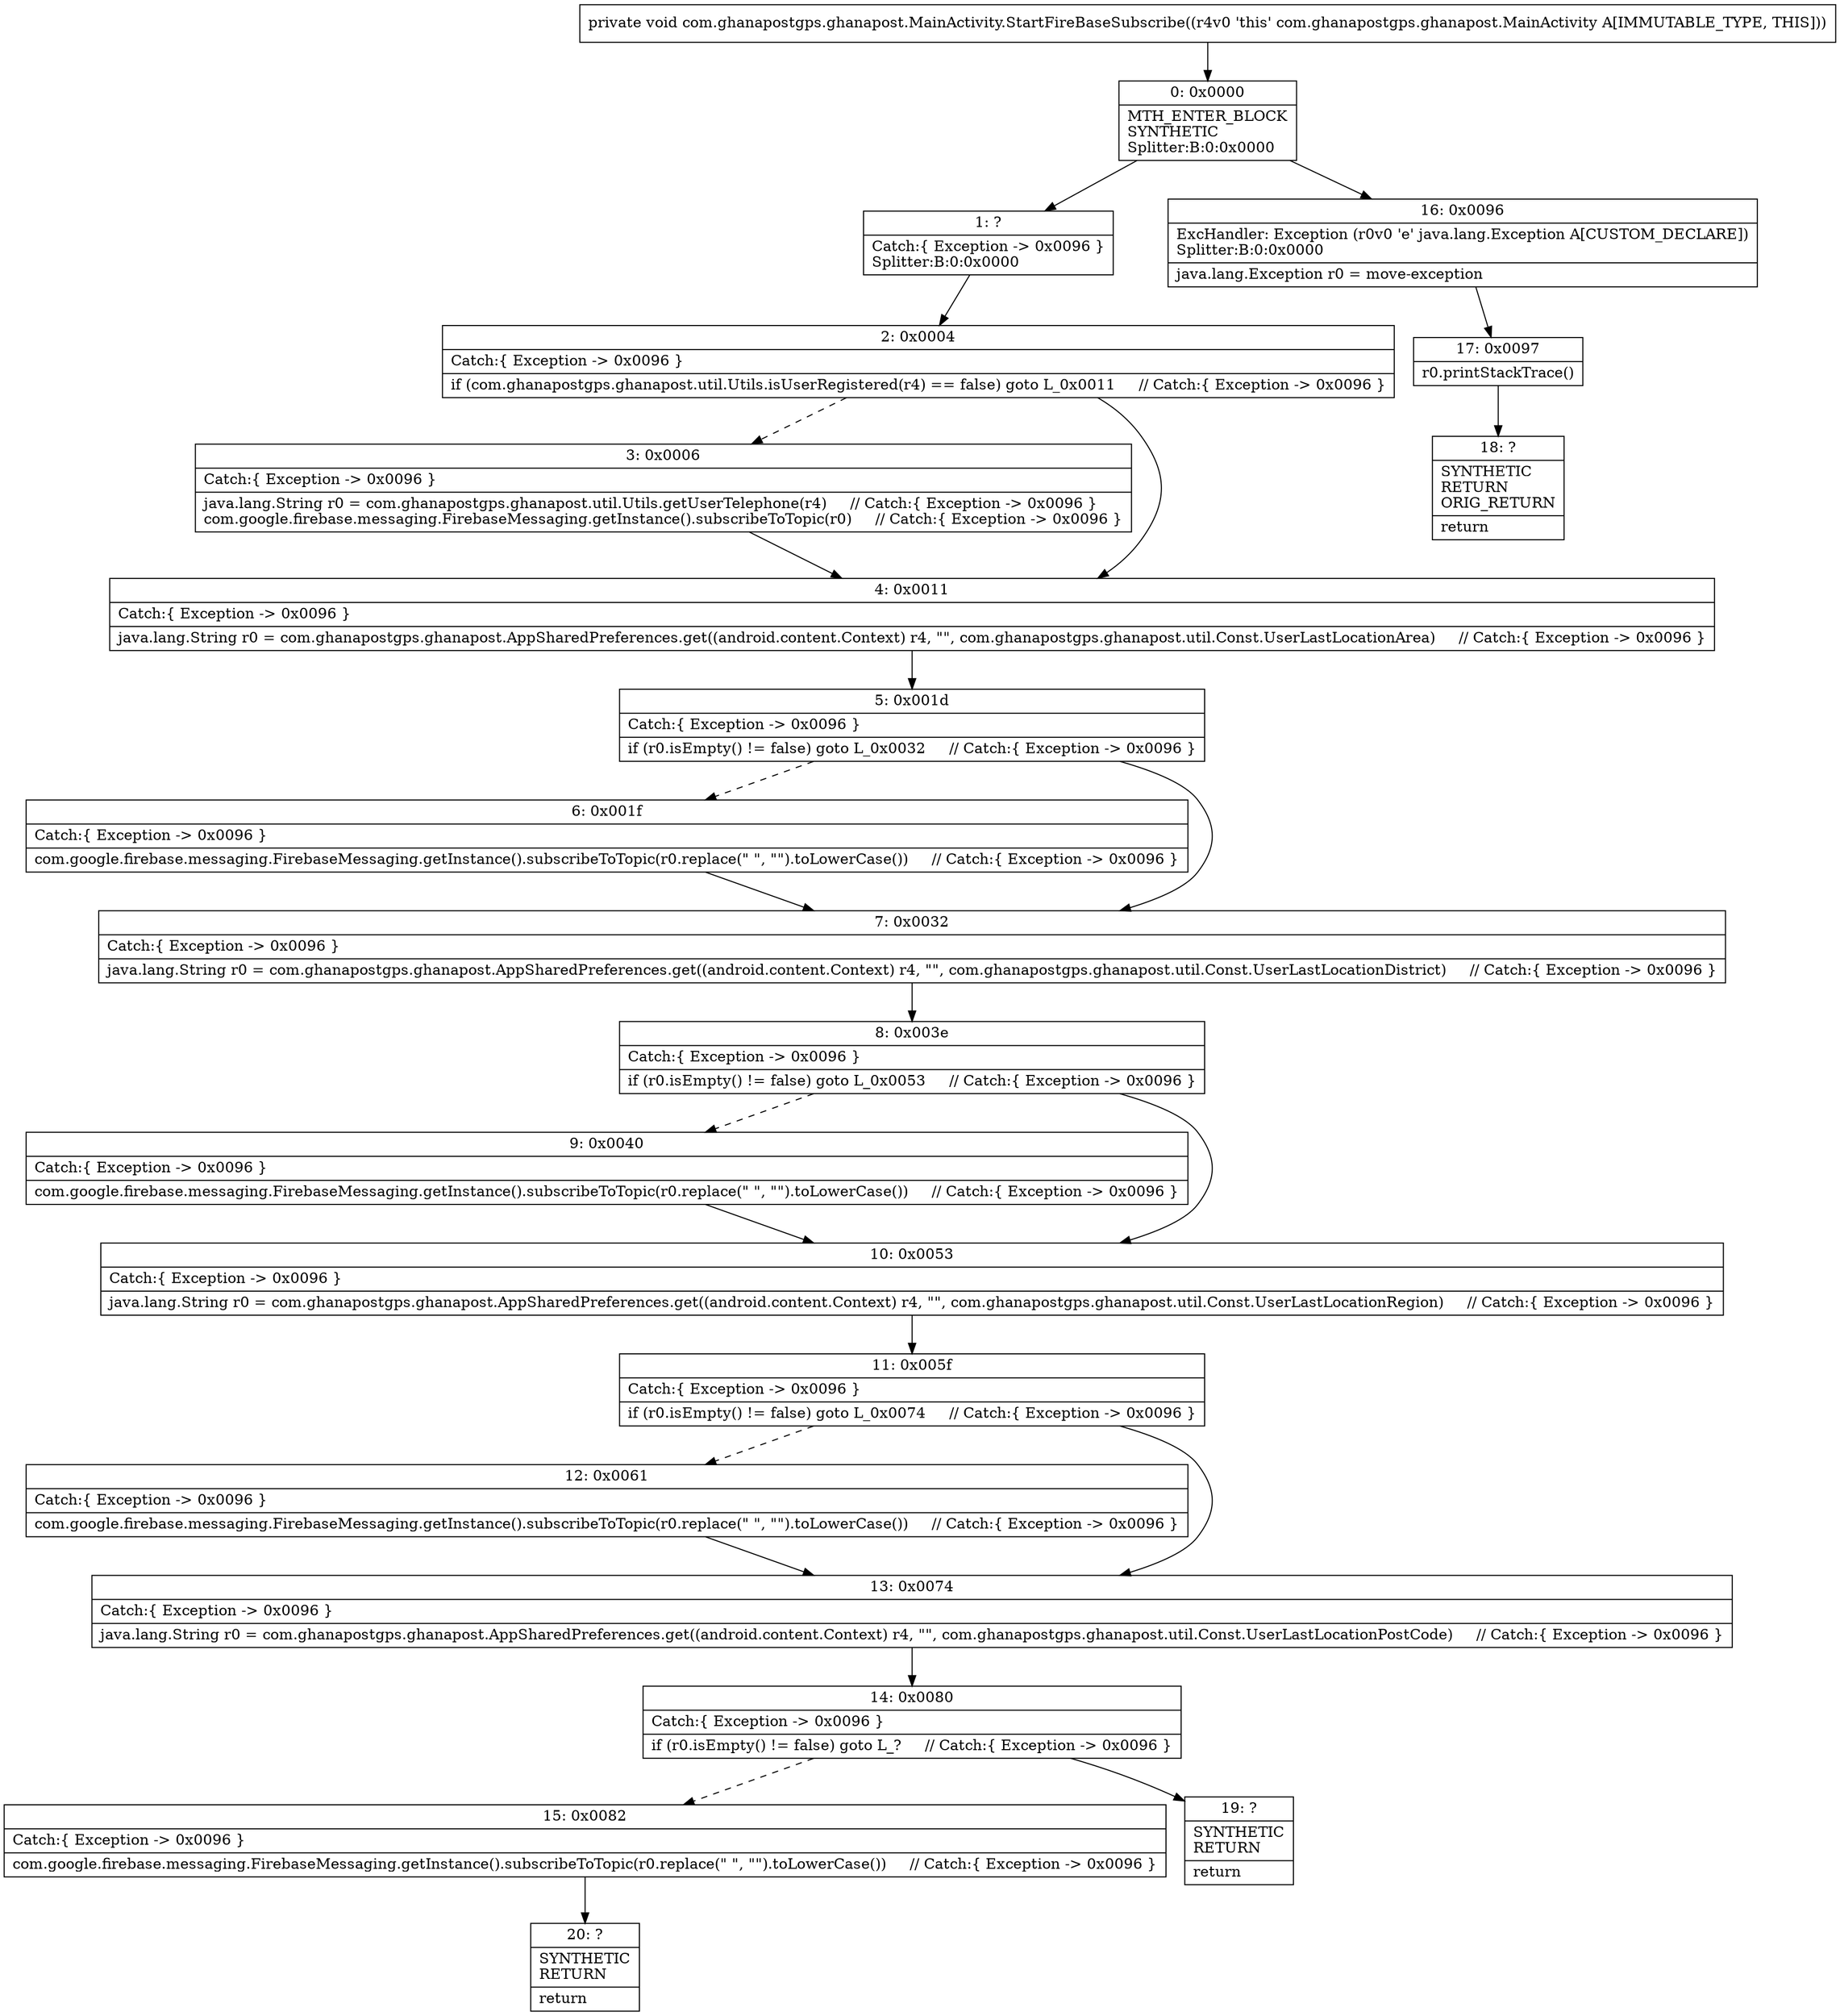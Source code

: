 digraph "CFG forcom.ghanapostgps.ghanapost.MainActivity.StartFireBaseSubscribe()V" {
Node_0 [shape=record,label="{0\:\ 0x0000|MTH_ENTER_BLOCK\lSYNTHETIC\lSplitter:B:0:0x0000\l}"];
Node_1 [shape=record,label="{1\:\ ?|Catch:\{ Exception \-\> 0x0096 \}\lSplitter:B:0:0x0000\l}"];
Node_2 [shape=record,label="{2\:\ 0x0004|Catch:\{ Exception \-\> 0x0096 \}\l|if (com.ghanapostgps.ghanapost.util.Utils.isUserRegistered(r4) == false) goto L_0x0011     \/\/ Catch:\{ Exception \-\> 0x0096 \}\l}"];
Node_3 [shape=record,label="{3\:\ 0x0006|Catch:\{ Exception \-\> 0x0096 \}\l|java.lang.String r0 = com.ghanapostgps.ghanapost.util.Utils.getUserTelephone(r4)     \/\/ Catch:\{ Exception \-\> 0x0096 \}\lcom.google.firebase.messaging.FirebaseMessaging.getInstance().subscribeToTopic(r0)     \/\/ Catch:\{ Exception \-\> 0x0096 \}\l}"];
Node_4 [shape=record,label="{4\:\ 0x0011|Catch:\{ Exception \-\> 0x0096 \}\l|java.lang.String r0 = com.ghanapostgps.ghanapost.AppSharedPreferences.get((android.content.Context) r4, \"\", com.ghanapostgps.ghanapost.util.Const.UserLastLocationArea)     \/\/ Catch:\{ Exception \-\> 0x0096 \}\l}"];
Node_5 [shape=record,label="{5\:\ 0x001d|Catch:\{ Exception \-\> 0x0096 \}\l|if (r0.isEmpty() != false) goto L_0x0032     \/\/ Catch:\{ Exception \-\> 0x0096 \}\l}"];
Node_6 [shape=record,label="{6\:\ 0x001f|Catch:\{ Exception \-\> 0x0096 \}\l|com.google.firebase.messaging.FirebaseMessaging.getInstance().subscribeToTopic(r0.replace(\" \", \"\").toLowerCase())     \/\/ Catch:\{ Exception \-\> 0x0096 \}\l}"];
Node_7 [shape=record,label="{7\:\ 0x0032|Catch:\{ Exception \-\> 0x0096 \}\l|java.lang.String r0 = com.ghanapostgps.ghanapost.AppSharedPreferences.get((android.content.Context) r4, \"\", com.ghanapostgps.ghanapost.util.Const.UserLastLocationDistrict)     \/\/ Catch:\{ Exception \-\> 0x0096 \}\l}"];
Node_8 [shape=record,label="{8\:\ 0x003e|Catch:\{ Exception \-\> 0x0096 \}\l|if (r0.isEmpty() != false) goto L_0x0053     \/\/ Catch:\{ Exception \-\> 0x0096 \}\l}"];
Node_9 [shape=record,label="{9\:\ 0x0040|Catch:\{ Exception \-\> 0x0096 \}\l|com.google.firebase.messaging.FirebaseMessaging.getInstance().subscribeToTopic(r0.replace(\" \", \"\").toLowerCase())     \/\/ Catch:\{ Exception \-\> 0x0096 \}\l}"];
Node_10 [shape=record,label="{10\:\ 0x0053|Catch:\{ Exception \-\> 0x0096 \}\l|java.lang.String r0 = com.ghanapostgps.ghanapost.AppSharedPreferences.get((android.content.Context) r4, \"\", com.ghanapostgps.ghanapost.util.Const.UserLastLocationRegion)     \/\/ Catch:\{ Exception \-\> 0x0096 \}\l}"];
Node_11 [shape=record,label="{11\:\ 0x005f|Catch:\{ Exception \-\> 0x0096 \}\l|if (r0.isEmpty() != false) goto L_0x0074     \/\/ Catch:\{ Exception \-\> 0x0096 \}\l}"];
Node_12 [shape=record,label="{12\:\ 0x0061|Catch:\{ Exception \-\> 0x0096 \}\l|com.google.firebase.messaging.FirebaseMessaging.getInstance().subscribeToTopic(r0.replace(\" \", \"\").toLowerCase())     \/\/ Catch:\{ Exception \-\> 0x0096 \}\l}"];
Node_13 [shape=record,label="{13\:\ 0x0074|Catch:\{ Exception \-\> 0x0096 \}\l|java.lang.String r0 = com.ghanapostgps.ghanapost.AppSharedPreferences.get((android.content.Context) r4, \"\", com.ghanapostgps.ghanapost.util.Const.UserLastLocationPostCode)     \/\/ Catch:\{ Exception \-\> 0x0096 \}\l}"];
Node_14 [shape=record,label="{14\:\ 0x0080|Catch:\{ Exception \-\> 0x0096 \}\l|if (r0.isEmpty() != false) goto L_?     \/\/ Catch:\{ Exception \-\> 0x0096 \}\l}"];
Node_15 [shape=record,label="{15\:\ 0x0082|Catch:\{ Exception \-\> 0x0096 \}\l|com.google.firebase.messaging.FirebaseMessaging.getInstance().subscribeToTopic(r0.replace(\" \", \"\").toLowerCase())     \/\/ Catch:\{ Exception \-\> 0x0096 \}\l}"];
Node_16 [shape=record,label="{16\:\ 0x0096|ExcHandler: Exception (r0v0 'e' java.lang.Exception A[CUSTOM_DECLARE])\lSplitter:B:0:0x0000\l|java.lang.Exception r0 = move\-exception\l}"];
Node_17 [shape=record,label="{17\:\ 0x0097|r0.printStackTrace()\l}"];
Node_18 [shape=record,label="{18\:\ ?|SYNTHETIC\lRETURN\lORIG_RETURN\l|return\l}"];
Node_19 [shape=record,label="{19\:\ ?|SYNTHETIC\lRETURN\l|return\l}"];
Node_20 [shape=record,label="{20\:\ ?|SYNTHETIC\lRETURN\l|return\l}"];
MethodNode[shape=record,label="{private void com.ghanapostgps.ghanapost.MainActivity.StartFireBaseSubscribe((r4v0 'this' com.ghanapostgps.ghanapost.MainActivity A[IMMUTABLE_TYPE, THIS])) }"];
MethodNode -> Node_0;
Node_0 -> Node_1;
Node_0 -> Node_16;
Node_1 -> Node_2;
Node_2 -> Node_3[style=dashed];
Node_2 -> Node_4;
Node_3 -> Node_4;
Node_4 -> Node_5;
Node_5 -> Node_6[style=dashed];
Node_5 -> Node_7;
Node_6 -> Node_7;
Node_7 -> Node_8;
Node_8 -> Node_9[style=dashed];
Node_8 -> Node_10;
Node_9 -> Node_10;
Node_10 -> Node_11;
Node_11 -> Node_12[style=dashed];
Node_11 -> Node_13;
Node_12 -> Node_13;
Node_13 -> Node_14;
Node_14 -> Node_15[style=dashed];
Node_14 -> Node_19;
Node_15 -> Node_20;
Node_16 -> Node_17;
Node_17 -> Node_18;
}

